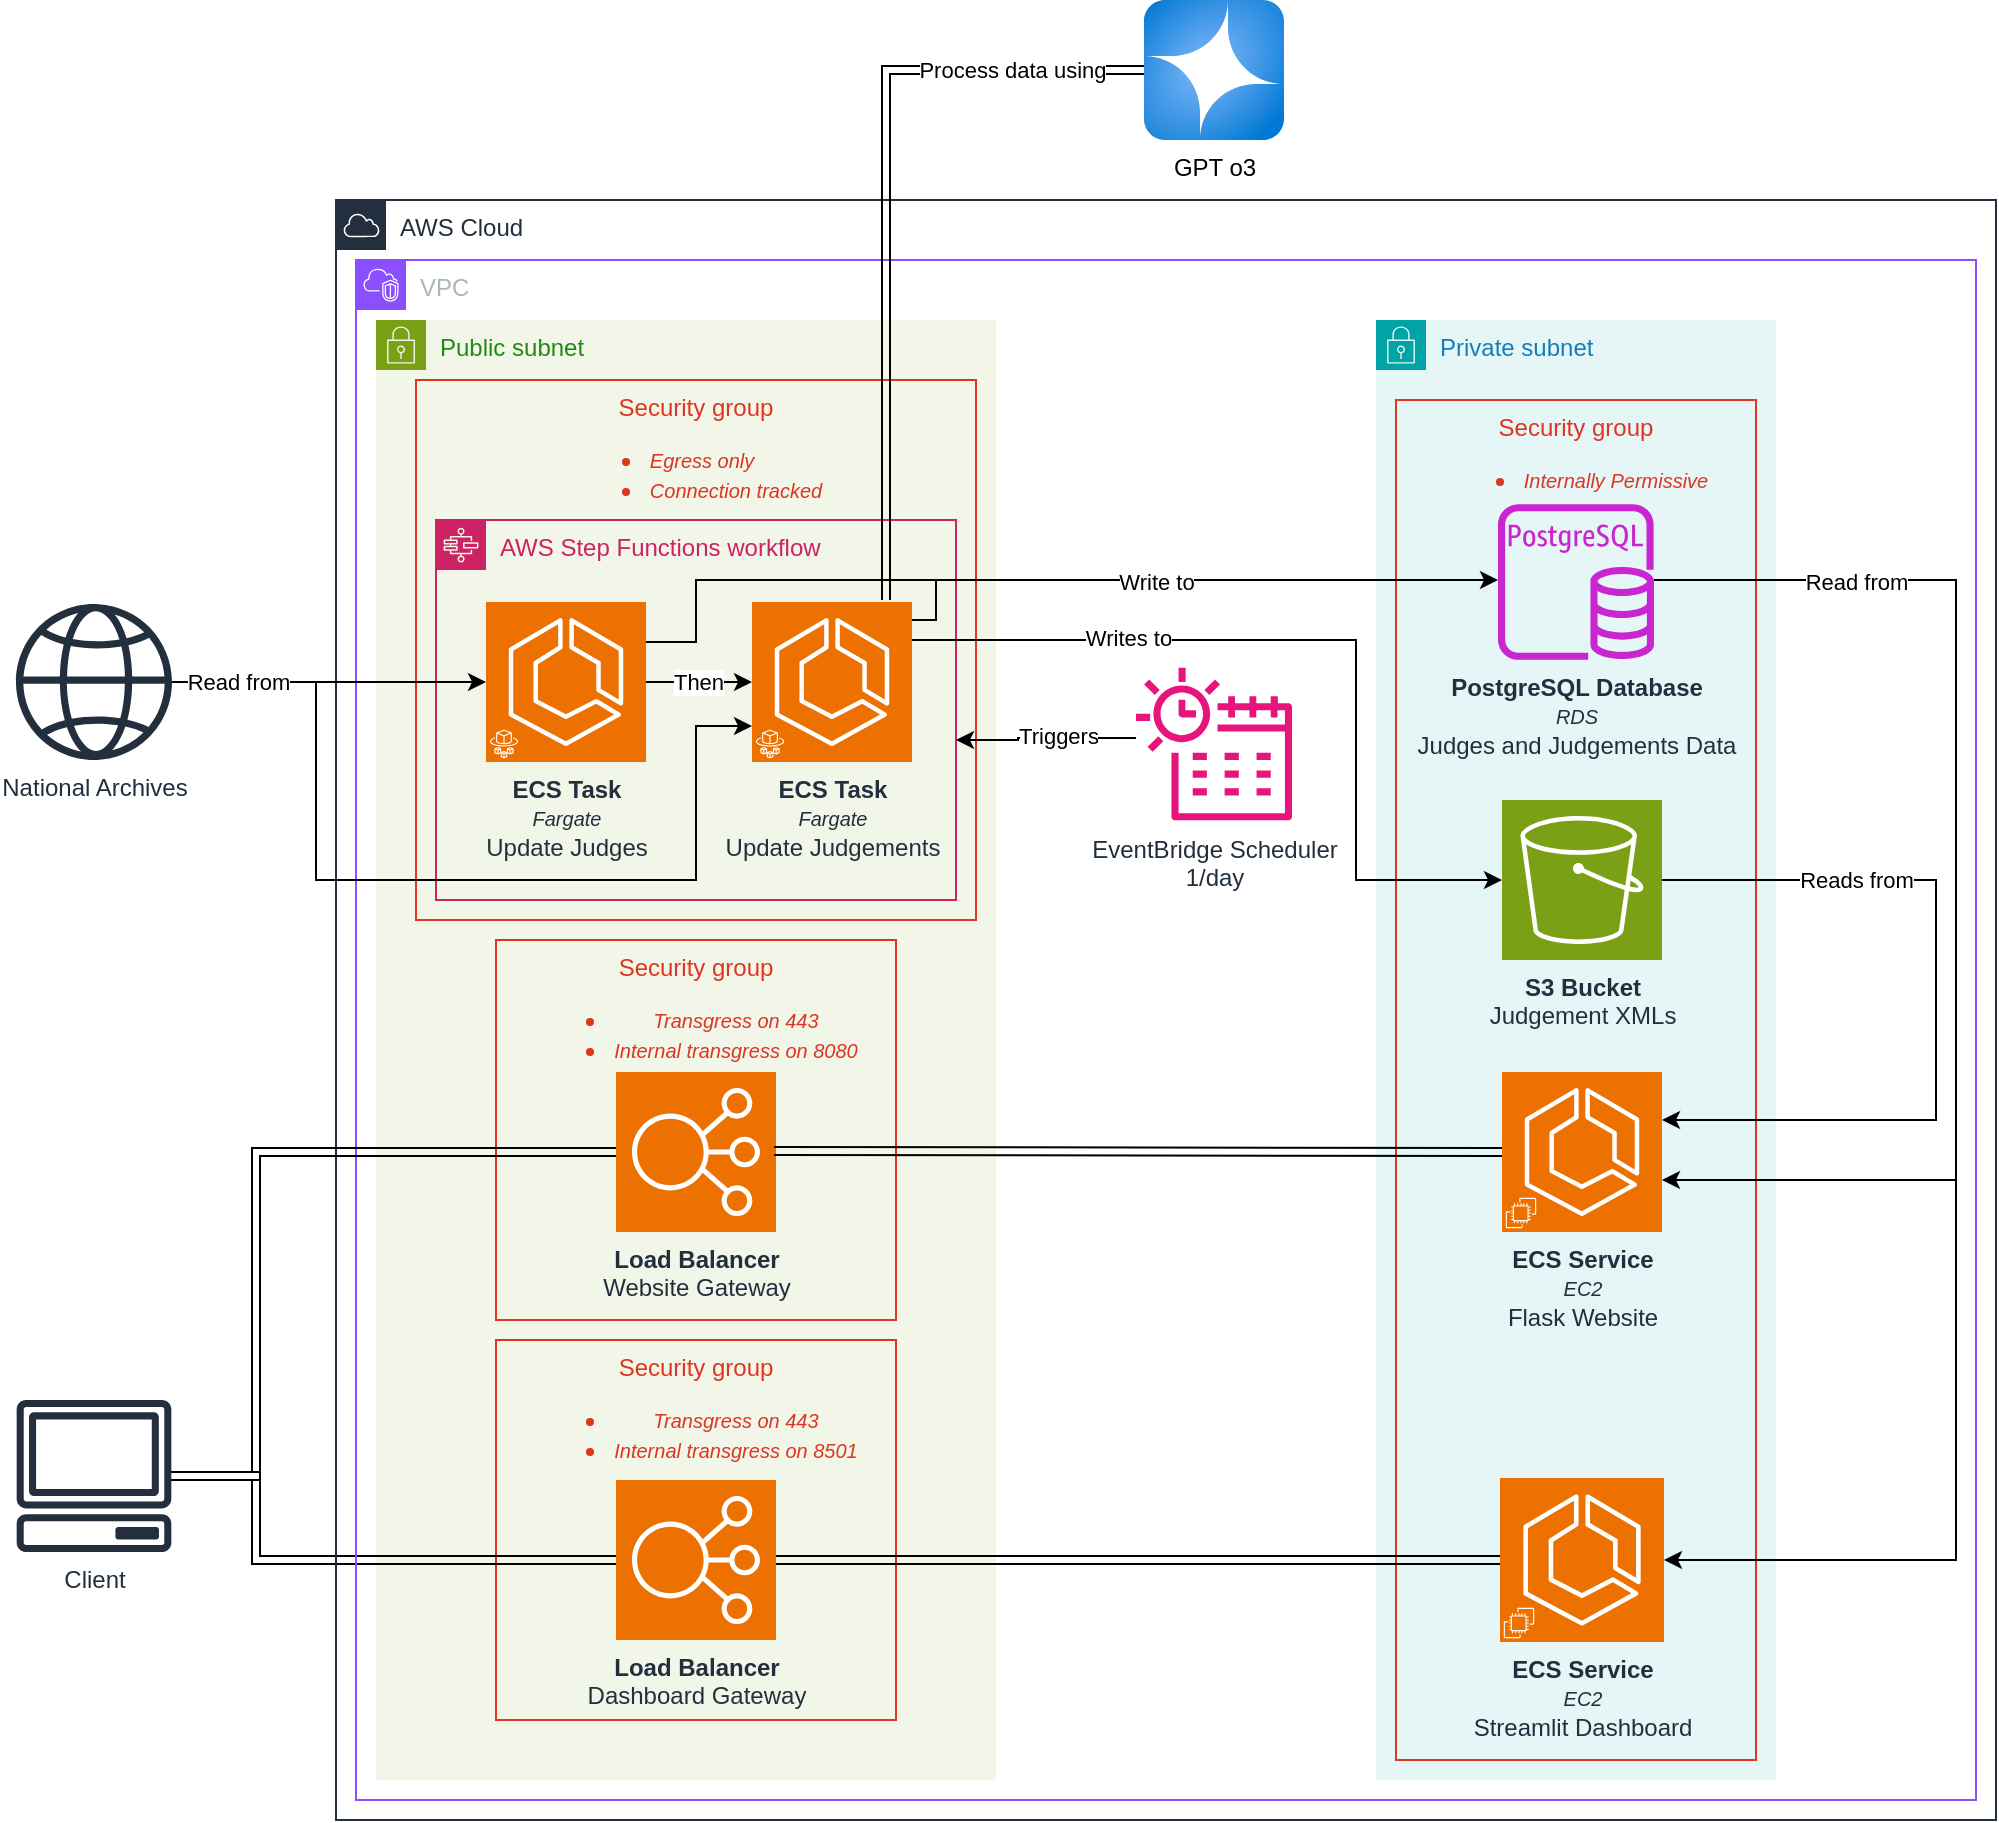 <mxfile version="26.0.9">
  <diagram name="Page-1" id="KPLoOtIkAREZE4EvZQdS">
    <mxGraphModel dx="2501" dy="2076" grid="1" gridSize="10" guides="1" tooltips="1" connect="1" arrows="1" fold="1" page="1" pageScale="1" pageWidth="827" pageHeight="1169" math="0" shadow="0">
      <root>
        <mxCell id="0" />
        <mxCell id="1" parent="0" />
        <mxCell id="svKFRJVLYX2BS5h3yiOG-100" value="Public subnet" style="points=[[0,0],[0.25,0],[0.5,0],[0.75,0],[1,0],[1,0.25],[1,0.5],[1,0.75],[1,1],[0.75,1],[0.5,1],[0.25,1],[0,1],[0,0.75],[0,0.5],[0,0.25]];outlineConnect=0;gradientColor=none;html=1;whiteSpace=wrap;fontSize=12;fontStyle=0;container=1;pointerEvents=0;collapsible=0;recursiveResize=0;shape=mxgraph.aws4.group;grIcon=mxgraph.aws4.group_security_group;grStroke=0;strokeColor=#7AA116;fillColor=#F2F6E8;verticalAlign=top;align=left;spacingLeft=30;fontColor=#248814;dashed=0;" parent="1" vertex="1">
          <mxGeometry x="-20" y="150" width="310" height="730" as="geometry" />
        </mxCell>
        <mxCell id="svKFRJVLYX2BS5h3yiOG-45" value="Security group&lt;div&gt;&lt;ul&gt;&lt;li style=&quot;text-align: left;&quot;&gt;&lt;i&gt;&lt;font style=&quot;font-size: 10px;&quot;&gt;Egress only&lt;/font&gt;&lt;/i&gt;&lt;/li&gt;&lt;li&gt;&lt;i&gt;&lt;font style=&quot;font-size: 10px;&quot;&gt;Connection t&lt;/font&gt;&lt;/i&gt;&lt;i style=&quot;background-color: transparent; color: light-dark(rgb(221, 53, 34), rgb(255, 133, 117));&quot;&gt;&lt;font style=&quot;font-size: 10px;&quot;&gt;racked&lt;/font&gt;&lt;/i&gt;&lt;/li&gt;&lt;/ul&gt;&lt;/div&gt;" style="fillColor=none;strokeColor=#DD3522;verticalAlign=top;fontStyle=0;fontColor=#DD3522;whiteSpace=wrap;html=1;" parent="1" vertex="1">
          <mxGeometry y="180" width="280" height="270" as="geometry" />
        </mxCell>
        <mxCell id="svKFRJVLYX2BS5h3yiOG-46" value="Security group&lt;div&gt;&lt;ul&gt;&lt;li&gt;&lt;span style=&quot;background-color: transparent; color: light-dark(rgb(221, 53, 34), rgb(255, 133, 117));&quot;&gt;&lt;font style=&quot;font-size: 10px;&quot;&gt;&lt;i&gt;Transgress on 443&lt;/i&gt;&lt;/font&gt;&lt;/span&gt;&lt;/li&gt;&lt;li&gt;&lt;span style=&quot;background-color: transparent; color: light-dark(rgb(221, 53, 34), rgb(255, 133, 117));&quot;&gt;&lt;font style=&quot;font-size: 10px;&quot;&gt;&lt;i&gt;Internal transgress on 8501&lt;/i&gt;&lt;/font&gt;&lt;/span&gt;&lt;/li&gt;&lt;/ul&gt;&lt;/div&gt;" style="fillColor=none;strokeColor=#DD3522;verticalAlign=top;fontStyle=0;fontColor=#DD3522;whiteSpace=wrap;html=1;" parent="1" vertex="1">
          <mxGeometry x="40" y="660" width="200" height="190" as="geometry" />
        </mxCell>
        <mxCell id="svKFRJVLYX2BS5h3yiOG-48" value="&lt;b&gt;Load Balancer&lt;/b&gt;&lt;div&gt;Dashboard Gateway&lt;/div&gt;" style="sketch=0;points=[[0,0,0],[0.25,0,0],[0.5,0,0],[0.75,0,0],[1,0,0],[0,1,0],[0.25,1,0],[0.5,1,0],[0.75,1,0],[1,1,0],[0,0.25,0],[0,0.5,0],[0,0.75,0],[1,0.25,0],[1,0.5,0],[1,0.75,0]];outlineConnect=0;fontColor=#232F3E;fillColor=#ED7100;strokeColor=#ffffff;dashed=0;verticalLabelPosition=bottom;verticalAlign=top;align=center;html=1;fontSize=12;fontStyle=0;aspect=fixed;shape=mxgraph.aws4.resourceIcon;resIcon=mxgraph.aws4.elastic_load_balancing;" parent="1" vertex="1">
          <mxGeometry x="100" y="730" width="80" height="80" as="geometry" />
        </mxCell>
        <mxCell id="svKFRJVLYX2BS5h3yiOG-55" value="AWS Step Functions workflow" style="points=[[0,0],[0.25,0],[0.5,0],[0.75,0],[1,0],[1,0.25],[1,0.5],[1,0.75],[1,1],[0.75,1],[0.5,1],[0.25,1],[0,1],[0,0.75],[0,0.5],[0,0.25]];outlineConnect=0;gradientColor=none;html=1;whiteSpace=wrap;fontSize=12;fontStyle=0;container=0;pointerEvents=0;collapsible=0;recursiveResize=0;shape=mxgraph.aws4.group;grIcon=mxgraph.aws4.group_aws_step_functions_workflow;strokeColor=#CD2264;fillColor=none;verticalAlign=top;align=left;spacingLeft=30;fontColor=#CD2264;dashed=0;" parent="1" vertex="1">
          <mxGeometry x="10" y="250" width="260" height="190" as="geometry" />
        </mxCell>
        <mxCell id="svKFRJVLYX2BS5h3yiOG-72" style="edgeStyle=orthogonalEdgeStyle;rounded=0;orthogonalLoop=1;jettySize=auto;html=1;" parent="1" source="svKFRJVLYX2BS5h3yiOG-71" target="svKFRJVLYX2BS5h3yiOG-55" edge="1">
          <mxGeometry relative="1" as="geometry">
            <Array as="points">
              <mxPoint x="301" y="359" />
              <mxPoint x="301" y="360" />
            </Array>
          </mxGeometry>
        </mxCell>
        <mxCell id="svKFRJVLYX2BS5h3yiOG-73" value="Triggers" style="edgeLabel;html=1;align=center;verticalAlign=middle;resizable=0;points=[];" parent="svKFRJVLYX2BS5h3yiOG-72" vertex="1" connectable="0">
          <mxGeometry x="0.071" y="-1" relative="1" as="geometry">
            <mxPoint x="9" as="offset" />
          </mxGeometry>
        </mxCell>
        <mxCell id="svKFRJVLYX2BS5h3yiOG-71" value="EventBridge Scheduler&lt;div&gt;1/day&lt;/div&gt;" style="sketch=0;outlineConnect=0;fontColor=#232F3E;gradientColor=none;fillColor=#E7157B;strokeColor=none;dashed=0;verticalLabelPosition=bottom;verticalAlign=top;align=center;html=1;fontSize=12;fontStyle=0;aspect=fixed;pointerEvents=1;shape=mxgraph.aws4.eventbridge_scheduler;" parent="1" vertex="1">
          <mxGeometry x="360" y="323" width="78" height="78" as="geometry" />
        </mxCell>
        <mxCell id="svKFRJVLYX2BS5h3yiOG-85" style="edgeStyle=orthogonalEdgeStyle;rounded=0;orthogonalLoop=1;jettySize=auto;html=1;exitX=1;exitY=0.25;exitDx=0;exitDy=0;exitPerimeter=0;" parent="1" source="svKFRJVLYX2BS5h3yiOG-51" target="svKFRJVLYX2BS5h3yiOG-74" edge="1">
          <mxGeometry relative="1" as="geometry">
            <Array as="points">
              <mxPoint x="140" y="311" />
              <mxPoint x="140" y="280" />
            </Array>
            <mxPoint x="300" y="280" as="targetPoint" />
          </mxGeometry>
        </mxCell>
        <mxCell id="svKFRJVLYX2BS5h3yiOG-89" value="National Archives" style="sketch=0;outlineConnect=0;fontColor=#232F3E;gradientColor=none;fillColor=#232F3D;strokeColor=none;dashed=0;verticalLabelPosition=bottom;verticalAlign=top;align=center;html=1;fontSize=12;fontStyle=0;aspect=fixed;pointerEvents=1;shape=mxgraph.aws4.globe;" parent="1" vertex="1">
          <mxGeometry x="-200" y="292" width="78" height="78" as="geometry" />
        </mxCell>
        <mxCell id="svKFRJVLYX2BS5h3yiOG-96" value="Client" style="sketch=0;outlineConnect=0;fontColor=#232F3E;gradientColor=none;fillColor=#232F3D;strokeColor=none;dashed=0;verticalLabelPosition=bottom;verticalAlign=top;align=center;html=1;fontSize=12;fontStyle=0;aspect=fixed;pointerEvents=1;shape=mxgraph.aws4.client;" parent="1" vertex="1">
          <mxGeometry x="-200" y="690" width="78" height="76" as="geometry" />
        </mxCell>
        <mxCell id="svKFRJVLYX2BS5h3yiOG-97" value="" style="shape=link;html=1;rounded=0;entryX=0;entryY=0.5;entryDx=0;entryDy=0;entryPerimeter=0;" parent="1" source="svKFRJVLYX2BS5h3yiOG-96" target="svKFRJVLYX2BS5h3yiOG-48" edge="1">
          <mxGeometry width="100" relative="1" as="geometry">
            <mxPoint x="189" y="610" as="sourcePoint" />
            <mxPoint x="589" y="609" as="targetPoint" />
            <Array as="points">
              <mxPoint x="-80" y="728" />
              <mxPoint x="-80" y="770" />
            </Array>
          </mxGeometry>
        </mxCell>
        <mxCell id="svKFRJVLYX2BS5h3yiOG-101" value="VPC" style="points=[[0,0],[0.25,0],[0.5,0],[0.75,0],[1,0],[1,0.25],[1,0.5],[1,0.75],[1,1],[0.75,1],[0.5,1],[0.25,1],[0,1],[0,0.75],[0,0.5],[0,0.25]];outlineConnect=0;gradientColor=none;html=1;whiteSpace=wrap;fontSize=12;fontStyle=0;container=1;pointerEvents=0;collapsible=0;recursiveResize=0;shape=mxgraph.aws4.group;grIcon=mxgraph.aws4.group_vpc2;strokeColor=#8C4FFF;fillColor=none;verticalAlign=top;align=left;spacingLeft=30;fontColor=#AAB7B8;dashed=0;" parent="1" vertex="1">
          <mxGeometry x="-30" y="120" width="810" height="770" as="geometry" />
        </mxCell>
        <mxCell id="svKFRJVLYX2BS5h3yiOG-102" value="AWS Cloud" style="points=[[0,0],[0.25,0],[0.5,0],[0.75,0],[1,0],[1,0.25],[1,0.5],[1,0.75],[1,1],[0.75,1],[0.5,1],[0.25,1],[0,1],[0,0.75],[0,0.5],[0,0.25]];outlineConnect=0;gradientColor=none;html=1;whiteSpace=wrap;fontSize=12;fontStyle=0;container=0;pointerEvents=0;collapsible=0;recursiveResize=0;shape=mxgraph.aws4.group;grIcon=mxgraph.aws4.group_aws_cloud;strokeColor=#232F3E;fillColor=none;verticalAlign=top;align=left;spacingLeft=30;fontColor=#232F3E;dashed=0;" parent="1" vertex="1">
          <mxGeometry x="-40" y="90" width="830" height="810" as="geometry" />
        </mxCell>
        <mxCell id="svKFRJVLYX2BS5h3yiOG-99" value="Private subnet" style="points=[[0,0],[0.25,0],[0.5,0],[0.75,0],[1,0],[1,0.25],[1,0.5],[1,0.75],[1,1],[0.75,1],[0.5,1],[0.25,1],[0,1],[0,0.75],[0,0.5],[0,0.25]];outlineConnect=0;gradientColor=none;html=1;whiteSpace=wrap;fontSize=12;fontStyle=0;container=0;pointerEvents=0;collapsible=0;recursiveResize=0;shape=mxgraph.aws4.group;grIcon=mxgraph.aws4.group_security_group;grStroke=0;strokeColor=#00A4A6;fillColor=#E6F6F7;verticalAlign=top;align=left;spacingLeft=30;fontColor=#147EBA;dashed=0;" parent="1" vertex="1">
          <mxGeometry x="480" y="150" width="200" height="730" as="geometry" />
        </mxCell>
        <mxCell id="svKFRJVLYX2BS5h3yiOG-75" value="Security group&lt;div&gt;&lt;ul&gt;&lt;li&gt;&lt;font style=&quot;font-size: 10px;&quot;&gt;&lt;i&gt;Internally Permissive&lt;/i&gt;&lt;/font&gt;&lt;/li&gt;&lt;/ul&gt;&lt;/div&gt;" style="fillColor=none;strokeColor=#DD3522;verticalAlign=top;fontStyle=0;fontColor=#DD3522;whiteSpace=wrap;html=1;" parent="1" vertex="1">
          <mxGeometry x="490" y="190" width="180" height="680" as="geometry" />
        </mxCell>
        <mxCell id="svKFRJVLYX2BS5h3yiOG-47" value="&lt;b&gt;ECS Service&lt;/b&gt;&lt;div&gt;&lt;i&gt;&lt;font style=&quot;font-size: 10px;&quot;&gt;EC2&lt;/font&gt;&lt;/i&gt;&lt;/div&gt;&lt;div&gt;Streamlit Dashboard&lt;/div&gt;" style="sketch=0;points=[[0,0,0],[0.25,0,0],[0.5,0,0],[0.75,0,0],[1,0,0],[0,1,0],[0.25,1,0],[0.5,1,0],[0.75,1,0],[1,1,0],[0,0.25,0],[0,0.5,0],[0,0.75,0],[1,0.25,0],[1,0.5,0],[1,0.75,0]];outlineConnect=0;fontColor=#232F3E;fillColor=#ED7100;strokeColor=#ffffff;dashed=0;verticalLabelPosition=bottom;verticalAlign=top;align=center;html=1;fontSize=12;fontStyle=0;aspect=fixed;shape=mxgraph.aws4.resourceIcon;resIcon=mxgraph.aws4.ecs;" parent="1" vertex="1">
          <mxGeometry x="542" y="729" width="82" height="82" as="geometry" />
        </mxCell>
        <mxCell id="svKFRJVLYX2BS5h3yiOG-70" value="" style="sketch=0;points=[[0,0,0],[0.25,0,0],[0.5,0,0],[0.75,0,0],[1,0,0],[0,1,0],[0.25,1,0],[0.5,1,0],[0.75,1,0],[1,1,0],[0,0.25,0],[0,0.5,0],[0,0.75,0],[1,0.25,0],[1,0.5,0],[1,0.75,0]];outlineConnect=0;fontColor=#232F3E;fillColor=#ED7100;strokeColor=#ffffff;dashed=0;verticalLabelPosition=bottom;verticalAlign=top;align=center;html=1;fontSize=12;fontStyle=0;aspect=fixed;shape=mxgraph.aws4.resourceIcon;resIcon=mxgraph.aws4.ec2;" parent="1" vertex="1">
          <mxGeometry x="542" y="792" width="19" height="19" as="geometry" />
        </mxCell>
        <mxCell id="svKFRJVLYX2BS5h3yiOG-81" style="edgeStyle=orthogonalEdgeStyle;rounded=0;orthogonalLoop=1;jettySize=auto;html=1;" parent="1" source="svKFRJVLYX2BS5h3yiOG-74" target="svKFRJVLYX2BS5h3yiOG-47" edge="1">
          <mxGeometry relative="1" as="geometry">
            <Array as="points">
              <mxPoint x="770" y="280" />
              <mxPoint x="770" y="770" />
            </Array>
          </mxGeometry>
        </mxCell>
        <mxCell id="svKFRJVLYX2BS5h3yiOG-74" value="&lt;b&gt;PostgreSQL Database&lt;/b&gt;&lt;div&gt;&lt;font style=&quot;font-size: 10px;&quot;&gt;&lt;i&gt;RDS&lt;/i&gt;&lt;/font&gt;&lt;/div&gt;&lt;div&gt;Judges and Judgements Data&lt;/div&gt;" style="sketch=0;outlineConnect=0;fontColor=#232F3E;gradientColor=none;fillColor=#C925D1;strokeColor=none;dashed=0;verticalLabelPosition=bottom;verticalAlign=top;align=center;html=1;fontSize=12;fontStyle=0;aspect=fixed;pointerEvents=1;shape=mxgraph.aws4.rds_postgresql_instance;" parent="1" vertex="1">
          <mxGeometry x="541" y="242" width="78" height="78" as="geometry" />
        </mxCell>
        <mxCell id="mogwHyKd4nBZ1xsCV_yF-2" style="edgeStyle=orthogonalEdgeStyle;rounded=0;orthogonalLoop=1;jettySize=auto;html=1;entryX=0;entryY=0.5;entryDx=0;entryDy=0;entryPerimeter=0;" parent="1" source="svKFRJVLYX2BS5h3yiOG-89" target="svKFRJVLYX2BS5h3yiOG-51" edge="1">
          <mxGeometry relative="1" as="geometry" />
        </mxCell>
        <mxCell id="mogwHyKd4nBZ1xsCV_yF-3" style="edgeStyle=orthogonalEdgeStyle;rounded=0;orthogonalLoop=1;jettySize=auto;html=1;entryX=0;entryY=0;entryDx=0;entryDy=0;entryPerimeter=0;" parent="1" source="svKFRJVLYX2BS5h3yiOG-89" target="svKFRJVLYX2BS5h3yiOG-43" edge="1">
          <mxGeometry relative="1" as="geometry">
            <Array as="points">
              <mxPoint x="-50" y="331" />
              <mxPoint x="-50" y="430" />
              <mxPoint x="140" y="430" />
              <mxPoint x="140" y="353" />
            </Array>
          </mxGeometry>
        </mxCell>
        <mxCell id="mogwHyKd4nBZ1xsCV_yF-4" value="Read from" style="edgeLabel;html=1;align=center;verticalAlign=middle;resizable=0;points=[];" parent="mogwHyKd4nBZ1xsCV_yF-3" vertex="1" connectable="0">
          <mxGeometry x="-0.881" relative="1" as="geometry">
            <mxPoint x="5" as="offset" />
          </mxGeometry>
        </mxCell>
        <mxCell id="svKFRJVLYX2BS5h3yiOG-59" style="edgeStyle=orthogonalEdgeStyle;rounded=0;orthogonalLoop=1;jettySize=auto;html=1;" parent="1" source="svKFRJVLYX2BS5h3yiOG-51" target="svKFRJVLYX2BS5h3yiOG-42" edge="1">
          <mxGeometry relative="1" as="geometry" />
        </mxCell>
        <mxCell id="svKFRJVLYX2BS5h3yiOG-60" value="Then" style="edgeLabel;html=1;align=center;verticalAlign=middle;resizable=0;points=[];" parent="svKFRJVLYX2BS5h3yiOG-59" vertex="1" connectable="0">
          <mxGeometry x="0.038" relative="1" as="geometry">
            <mxPoint x="-2" as="offset" />
          </mxGeometry>
        </mxCell>
        <mxCell id="svKFRJVLYX2BS5h3yiOG-51" value="&lt;b&gt;ECS Task&lt;/b&gt;&lt;div&gt;&lt;i&gt;&lt;font style=&quot;font-size: 10px;&quot;&gt;Fargate&lt;/font&gt;&lt;/i&gt;&lt;/div&gt;&lt;div&gt;Update Judges&lt;/div&gt;" style="sketch=0;points=[[0,0,0],[0.25,0,0],[0.5,0,0],[0.75,0,0],[1,0,0],[0,1,0],[0.25,1,0],[0.5,1,0],[0.75,1,0],[1,1,0],[0,0.25,0],[0,0.5,0],[0,0.75,0],[1,0.25,0],[1,0.5,0],[1,0.75,0]];outlineConnect=0;fontColor=#232F3E;fillColor=#ED7100;strokeColor=#ffffff;dashed=0;verticalLabelPosition=bottom;verticalAlign=top;align=center;html=1;fontSize=12;fontStyle=0;aspect=fixed;shape=mxgraph.aws4.resourceIcon;resIcon=mxgraph.aws4.ecs;" parent="1" vertex="1">
          <mxGeometry x="35" y="291" width="80" height="80" as="geometry" />
        </mxCell>
        <mxCell id="svKFRJVLYX2BS5h3yiOG-52" value="" style="sketch=0;points=[[0,0,0],[0.25,0,0],[0.5,0,0],[0.75,0,0],[1,0,0],[0,1,0],[0.25,1,0],[0.5,1,0],[0.75,1,0],[1,1,0],[0,0.25,0],[0,0.5,0],[0,0.75,0],[1,0.25,0],[1,0.5,0],[1,0.75,0]];outlineConnect=0;fontColor=#232F3E;fillColor=#ED7100;strokeColor=#ffffff;dashed=0;verticalLabelPosition=bottom;verticalAlign=top;align=center;html=1;fontSize=12;fontStyle=0;aspect=fixed;shape=mxgraph.aws4.resourceIcon;resIcon=mxgraph.aws4.fargate;" parent="1" vertex="1">
          <mxGeometry x="35" y="353" width="18" height="18" as="geometry" />
        </mxCell>
        <mxCell id="svKFRJVLYX2BS5h3yiOG-42" value="&lt;b&gt;ECS Task&lt;/b&gt;&lt;div&gt;&lt;i&gt;&lt;font style=&quot;font-size: 10px;&quot;&gt;Fargate&lt;/font&gt;&lt;/i&gt;&lt;/div&gt;&lt;div&gt;Update Judgements&lt;/div&gt;" style="sketch=0;points=[[0,0,0],[0.25,0,0],[0.5,0,0],[0.75,0,0],[1,0,0],[0,1,0],[0.25,1,0],[0.5,1,0],[0.75,1,0],[1,1,0],[0,0.25,0],[0,0.5,0],[0,0.75,0],[1,0.25,0],[1,0.5,0],[1,0.75,0]];outlineConnect=0;fontColor=#232F3E;fillColor=#ED7100;strokeColor=#ffffff;dashed=0;verticalLabelPosition=bottom;verticalAlign=top;align=center;html=1;fontSize=12;fontStyle=0;aspect=fixed;shape=mxgraph.aws4.resourceIcon;resIcon=mxgraph.aws4.ecs;" parent="1" vertex="1">
          <mxGeometry x="168" y="291" width="80" height="80" as="geometry" />
        </mxCell>
        <mxCell id="svKFRJVLYX2BS5h3yiOG-43" value="" style="sketch=0;points=[[0,0,0],[0.25,0,0],[0.5,0,0],[0.75,0,0],[1,0,0],[0,1,0],[0.25,1,0],[0.5,1,0],[0.75,1,0],[1,1,0],[0,0.25,0],[0,0.5,0],[0,0.75,0],[1,0.25,0],[1,0.5,0],[1,0.75,0]];outlineConnect=0;fontColor=#232F3E;fillColor=#ED7100;strokeColor=#ffffff;dashed=0;verticalLabelPosition=bottom;verticalAlign=top;align=center;html=1;fontSize=12;fontStyle=0;aspect=fixed;shape=mxgraph.aws4.resourceIcon;resIcon=mxgraph.aws4.fargate;" parent="1" vertex="1">
          <mxGeometry x="168" y="353" width="18" height="18" as="geometry" />
        </mxCell>
        <mxCell id="svKFRJVLYX2BS5h3yiOG-79" value="" style="shape=link;html=1;rounded=0;exitX=1;exitY=0.5;exitDx=0;exitDy=0;exitPerimeter=0;" parent="1" source="svKFRJVLYX2BS5h3yiOG-48" target="svKFRJVLYX2BS5h3yiOG-47" edge="1">
          <mxGeometry width="100" relative="1" as="geometry">
            <mxPoint x="203" y="680" as="sourcePoint" />
            <mxPoint x="303" y="680" as="targetPoint" />
          </mxGeometry>
        </mxCell>
        <mxCell id="svKFRJVLYX2BS5h3yiOG-86" style="edgeStyle=orthogonalEdgeStyle;rounded=0;orthogonalLoop=1;jettySize=auto;html=1;" parent="1" target="svKFRJVLYX2BS5h3yiOG-74" edge="1">
          <mxGeometry relative="1" as="geometry">
            <Array as="points">
              <mxPoint x="260" y="300" />
              <mxPoint x="260" y="280" />
            </Array>
            <mxPoint x="248" y="300" as="sourcePoint" />
          </mxGeometry>
        </mxCell>
        <mxCell id="svKFRJVLYX2BS5h3yiOG-88" value="Write to" style="edgeLabel;html=1;align=center;verticalAlign=middle;resizable=0;points=[];" parent="svKFRJVLYX2BS5h3yiOG-86" vertex="1" connectable="0">
          <mxGeometry x="0.192" y="2" relative="1" as="geometry">
            <mxPoint x="-45" y="3" as="offset" />
          </mxGeometry>
        </mxCell>
        <mxCell id="i5LPw1YDStZTyWj4t00D-1" value="Security group&lt;div&gt;&lt;ul&gt;&lt;li&gt;&lt;span style=&quot;background-color: transparent; color: light-dark(rgb(221, 53, 34), rgb(255, 133, 117));&quot;&gt;&lt;font style=&quot;font-size: 10px;&quot;&gt;&lt;i&gt;Transgress on 443&lt;/i&gt;&lt;/font&gt;&lt;/span&gt;&lt;/li&gt;&lt;li&gt;&lt;span style=&quot;background-color: transparent; color: light-dark(rgb(221, 53, 34), rgb(255, 133, 117));&quot;&gt;&lt;font style=&quot;font-size: 10px;&quot;&gt;&lt;i&gt;Internal transgress on 8080&lt;/i&gt;&lt;/font&gt;&lt;/span&gt;&lt;/li&gt;&lt;/ul&gt;&lt;/div&gt;" style="fillColor=none;strokeColor=#DD3522;verticalAlign=top;fontStyle=0;fontColor=#DD3522;whiteSpace=wrap;html=1;" vertex="1" parent="1">
          <mxGeometry x="40" y="460" width="200" height="190" as="geometry" />
        </mxCell>
        <mxCell id="i5LPw1YDStZTyWj4t00D-2" value="&lt;b&gt;Load Balancer&lt;/b&gt;&lt;div&gt;Website Gateway&lt;/div&gt;" style="sketch=0;points=[[0,0,0],[0.25,0,0],[0.5,0,0],[0.75,0,0],[1,0,0],[0,1,0],[0.25,1,0],[0.5,1,0],[0.75,1,0],[1,1,0],[0,0.25,0],[0,0.5,0],[0,0.75,0],[1,0.25,0],[1,0.5,0],[1,0.75,0]];outlineConnect=0;fontColor=#232F3E;fillColor=#ED7100;strokeColor=#ffffff;dashed=0;verticalLabelPosition=bottom;verticalAlign=top;align=center;html=1;fontSize=12;fontStyle=0;aspect=fixed;shape=mxgraph.aws4.resourceIcon;resIcon=mxgraph.aws4.elastic_load_balancing;" vertex="1" parent="1">
          <mxGeometry x="100" y="526" width="80" height="80" as="geometry" />
        </mxCell>
        <mxCell id="i5LPw1YDStZTyWj4t00D-10" style="edgeStyle=orthogonalEdgeStyle;rounded=0;orthogonalLoop=1;jettySize=auto;html=1;" edge="1" parent="1" source="i5LPw1YDStZTyWj4t00D-3" target="i5LPw1YDStZTyWj4t00D-6">
          <mxGeometry relative="1" as="geometry">
            <Array as="points">
              <mxPoint x="760" y="430" />
              <mxPoint x="760" y="550" />
            </Array>
          </mxGeometry>
        </mxCell>
        <mxCell id="i5LPw1YDStZTyWj4t00D-16" value="Reads from" style="edgeLabel;html=1;align=center;verticalAlign=middle;resizable=0;points=[];" vertex="1" connectable="0" parent="i5LPw1YDStZTyWj4t00D-10">
          <mxGeometry x="-0.509" y="3" relative="1" as="geometry">
            <mxPoint y="3" as="offset" />
          </mxGeometry>
        </mxCell>
        <mxCell id="i5LPw1YDStZTyWj4t00D-3" value="&lt;b&gt;S3 Bucket&lt;/b&gt;&lt;div&gt;Judgement XMLs&lt;/div&gt;" style="sketch=0;points=[[0,0,0],[0.25,0,0],[0.5,0,0],[0.75,0,0],[1,0,0],[0,1,0],[0.25,1,0],[0.5,1,0],[0.75,1,0],[1,1,0],[0,0.25,0],[0,0.5,0],[0,0.75,0],[1,0.25,0],[1,0.5,0],[1,0.75,0]];outlineConnect=0;fontColor=#232F3E;fillColor=#7AA116;strokeColor=#ffffff;dashed=0;verticalLabelPosition=bottom;verticalAlign=top;align=center;html=1;fontSize=12;fontStyle=0;aspect=fixed;shape=mxgraph.aws4.resourceIcon;resIcon=mxgraph.aws4.s3;" vertex="1" parent="1">
          <mxGeometry x="543" y="390" width="80" height="80" as="geometry" />
        </mxCell>
        <mxCell id="i5LPw1YDStZTyWj4t00D-6" value="&lt;b&gt;ECS Service&lt;/b&gt;&lt;div&gt;&lt;i&gt;&lt;font style=&quot;font-size: 10px;&quot;&gt;EC2&lt;/font&gt;&lt;/i&gt;&lt;/div&gt;&lt;div&gt;Flask Website&lt;/div&gt;" style="sketch=0;points=[[0,0,0],[0.25,0,0],[0.5,0,0],[0.75,0,0],[1,0,0],[0,1,0],[0.25,1,0],[0.5,1,0],[0.75,1,0],[1,1,0],[0,0.25,0],[0,0.5,0],[0,0.75,0],[1,0.25,0],[1,0.5,0],[1,0.75,0]];outlineConnect=0;fontColor=#232F3E;fillColor=#ED7100;strokeColor=#ffffff;dashed=0;verticalLabelPosition=bottom;verticalAlign=top;align=center;html=1;fontSize=12;fontStyle=0;aspect=fixed;shape=mxgraph.aws4.resourceIcon;resIcon=mxgraph.aws4.ecs;" vertex="1" parent="1">
          <mxGeometry x="543" y="526" width="80" height="80" as="geometry" />
        </mxCell>
        <mxCell id="i5LPw1YDStZTyWj4t00D-7" value="" style="sketch=0;points=[[0,0,0],[0.25,0,0],[0.5,0,0],[0.75,0,0],[1,0,0],[0,1,0],[0.25,1,0],[0.5,1,0],[0.75,1,0],[1,1,0],[0,0.25,0],[0,0.5,0],[0,0.75,0],[1,0.25,0],[1,0.5,0],[1,0.75,0]];outlineConnect=0;fontColor=#232F3E;fillColor=#ED7100;strokeColor=#ffffff;dashed=0;verticalLabelPosition=bottom;verticalAlign=top;align=center;html=1;fontSize=12;fontStyle=0;aspect=fixed;shape=mxgraph.aws4.resourceIcon;resIcon=mxgraph.aws4.ec2;" vertex="1" parent="1">
          <mxGeometry x="543" y="587" width="19" height="19" as="geometry" />
        </mxCell>
        <mxCell id="i5LPw1YDStZTyWj4t00D-11" style="edgeStyle=orthogonalEdgeStyle;rounded=0;orthogonalLoop=1;jettySize=auto;html=1;" edge="1" parent="1" source="svKFRJVLYX2BS5h3yiOG-74" target="i5LPw1YDStZTyWj4t00D-6">
          <mxGeometry relative="1" as="geometry">
            <Array as="points">
              <mxPoint x="770" y="280" />
              <mxPoint x="770" y="580" />
            </Array>
          </mxGeometry>
        </mxCell>
        <mxCell id="i5LPw1YDStZTyWj4t00D-15" value="Read from" style="edgeLabel;html=1;align=center;verticalAlign=middle;resizable=0;points=[];" vertex="1" connectable="0" parent="i5LPw1YDStZTyWj4t00D-11">
          <mxGeometry x="-0.699" y="-1" relative="1" as="geometry">
            <mxPoint x="11" as="offset" />
          </mxGeometry>
        </mxCell>
        <mxCell id="i5LPw1YDStZTyWj4t00D-12" style="edgeStyle=orthogonalEdgeStyle;rounded=0;orthogonalLoop=1;jettySize=auto;html=1;entryX=0;entryY=0.5;entryDx=0;entryDy=0;entryPerimeter=0;" edge="1" parent="1" source="svKFRJVLYX2BS5h3yiOG-42" target="i5LPw1YDStZTyWj4t00D-3">
          <mxGeometry relative="1" as="geometry">
            <Array as="points">
              <mxPoint x="470" y="310" />
              <mxPoint x="470" y="430" />
            </Array>
          </mxGeometry>
        </mxCell>
        <mxCell id="i5LPw1YDStZTyWj4t00D-17" value="Writes to" style="edgeLabel;html=1;align=center;verticalAlign=middle;resizable=0;points=[];" vertex="1" connectable="0" parent="i5LPw1YDStZTyWj4t00D-12">
          <mxGeometry x="-0.482" y="1" relative="1" as="geometry">
            <mxPoint as="offset" />
          </mxGeometry>
        </mxCell>
        <mxCell id="i5LPw1YDStZTyWj4t00D-14" value="" style="shape=link;html=1;rounded=0;entryX=0;entryY=0.5;entryDx=0;entryDy=0;entryPerimeter=0;" edge="1" parent="1" source="svKFRJVLYX2BS5h3yiOG-96" target="i5LPw1YDStZTyWj4t00D-2">
          <mxGeometry width="100" relative="1" as="geometry">
            <mxPoint x="120" y="530" as="sourcePoint" />
            <mxPoint x="220" y="530" as="targetPoint" />
            <Array as="points">
              <mxPoint x="-80" y="728" />
              <mxPoint x="-80" y="566" />
            </Array>
          </mxGeometry>
        </mxCell>
        <mxCell id="i5LPw1YDStZTyWj4t00D-18" value="" style="shape=link;html=1;rounded=0;exitX=1;exitY=0.5;exitDx=0;exitDy=0;exitPerimeter=0;entryX=0;entryY=0.5;entryDx=0;entryDy=0;entryPerimeter=0;" edge="1" parent="1" target="i5LPw1YDStZTyWj4t00D-6">
          <mxGeometry width="100" relative="1" as="geometry">
            <mxPoint x="179" y="565.5" as="sourcePoint" />
            <mxPoint x="541" y="565.5" as="targetPoint" />
          </mxGeometry>
        </mxCell>
        <mxCell id="i5LPw1YDStZTyWj4t00D-19" value="GPT o3" style="image;aspect=fixed;html=1;points=[];align=center;fontSize=12;image=img/lib/azure2/ai_machine_learning/Azure_OpenAI.svg;" vertex="1" parent="1">
          <mxGeometry x="364" y="-10" width="70" height="70" as="geometry" />
        </mxCell>
        <mxCell id="i5LPw1YDStZTyWj4t00D-20" value="" style="shape=link;html=1;rounded=0;" edge="1" parent="1" target="i5LPw1YDStZTyWj4t00D-19">
          <mxGeometry width="100" relative="1" as="geometry">
            <mxPoint x="235" y="290" as="sourcePoint" />
            <mxPoint x="213" y="80" as="targetPoint" />
            <Array as="points">
              <mxPoint x="235" y="25" />
            </Array>
          </mxGeometry>
        </mxCell>
        <mxCell id="i5LPw1YDStZTyWj4t00D-21" value="Process data using" style="edgeLabel;html=1;align=center;verticalAlign=middle;resizable=0;points=[];" vertex="1" connectable="0" parent="i5LPw1YDStZTyWj4t00D-20">
          <mxGeometry x="0.719" y="-1" relative="1" as="geometry">
            <mxPoint x="-11" y="-1" as="offset" />
          </mxGeometry>
        </mxCell>
      </root>
    </mxGraphModel>
  </diagram>
</mxfile>
